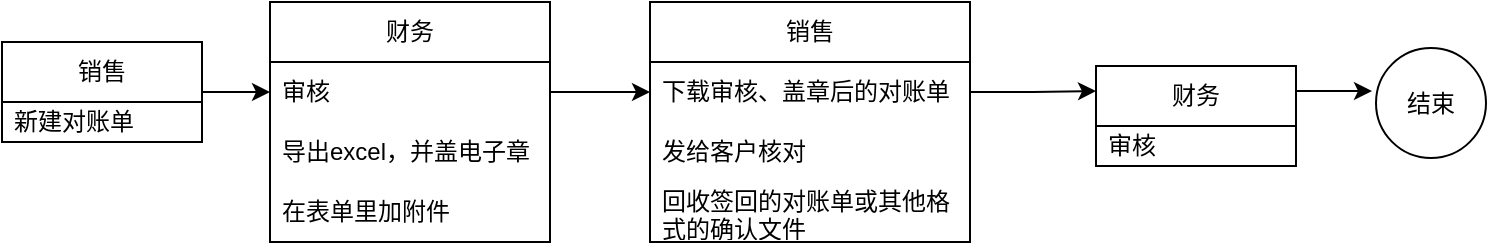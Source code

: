 <mxfile version="25.0.3">
  <diagram name="第 1 页" id="bfJ-Qx0q9RWD38WtX7Xr">
    <mxGraphModel dx="1434" dy="823" grid="0" gridSize="10" guides="1" tooltips="1" connect="1" arrows="1" fold="1" page="1" pageScale="1" pageWidth="827" pageHeight="1169" math="0" shadow="0">
      <root>
        <mxCell id="0" />
        <mxCell id="1" parent="0" />
        <mxCell id="VrIiRDS8NrczlBngbxXs-7" value="财务" style="swimlane;fontStyle=0;childLayout=stackLayout;horizontal=1;startSize=30;horizontalStack=0;resizeParent=1;resizeParentMax=0;resizeLast=0;collapsible=1;marginBottom=0;whiteSpace=wrap;html=1;" vertex="1" parent="1">
          <mxGeometry x="180" y="120" width="140" height="120" as="geometry" />
        </mxCell>
        <mxCell id="VrIiRDS8NrczlBngbxXs-8" value="审核" style="text;strokeColor=none;fillColor=none;align=left;verticalAlign=middle;spacingLeft=4;spacingRight=4;overflow=hidden;points=[[0,0.5],[1,0.5]];portConstraint=eastwest;rotatable=0;whiteSpace=wrap;html=1;" vertex="1" parent="VrIiRDS8NrczlBngbxXs-7">
          <mxGeometry y="30" width="140" height="30" as="geometry" />
        </mxCell>
        <mxCell id="VrIiRDS8NrczlBngbxXs-9" value="导出excel，并盖电子章" style="text;strokeColor=none;fillColor=none;align=left;verticalAlign=middle;spacingLeft=4;spacingRight=4;overflow=hidden;points=[[0,0.5],[1,0.5]];portConstraint=eastwest;rotatable=0;whiteSpace=wrap;html=1;" vertex="1" parent="VrIiRDS8NrczlBngbxXs-7">
          <mxGeometry y="60" width="140" height="30" as="geometry" />
        </mxCell>
        <mxCell id="VrIiRDS8NrczlBngbxXs-10" value="在表单里加附件" style="text;strokeColor=none;fillColor=none;align=left;verticalAlign=middle;spacingLeft=4;spacingRight=4;overflow=hidden;points=[[0,0.5],[1,0.5]];portConstraint=eastwest;rotatable=0;whiteSpace=wrap;html=1;" vertex="1" parent="VrIiRDS8NrczlBngbxXs-7">
          <mxGeometry y="90" width="140" height="30" as="geometry" />
        </mxCell>
        <mxCell id="VrIiRDS8NrczlBngbxXs-12" value="财务" style="swimlane;fontStyle=0;childLayout=stackLayout;horizontal=1;startSize=30;horizontalStack=0;resizeParent=1;resizeParentMax=0;resizeLast=0;collapsible=1;marginBottom=0;whiteSpace=wrap;html=1;" vertex="1" parent="1">
          <mxGeometry x="593" y="152" width="100" height="50" as="geometry" />
        </mxCell>
        <mxCell id="VrIiRDS8NrczlBngbxXs-13" value="审核" style="text;strokeColor=none;fillColor=none;align=left;verticalAlign=middle;spacingLeft=4;spacingRight=4;overflow=hidden;points=[[0,0.5],[1,0.5]];portConstraint=eastwest;rotatable=0;whiteSpace=wrap;html=1;" vertex="1" parent="VrIiRDS8NrczlBngbxXs-12">
          <mxGeometry y="30" width="100" height="20" as="geometry" />
        </mxCell>
        <mxCell id="VrIiRDS8NrczlBngbxXs-14" value="销售" style="swimlane;fontStyle=0;childLayout=stackLayout;horizontal=1;startSize=30;horizontalStack=0;resizeParent=1;resizeParentMax=0;resizeLast=0;collapsible=1;marginBottom=0;whiteSpace=wrap;html=1;" vertex="1" parent="1">
          <mxGeometry x="370" y="120" width="160" height="120" as="geometry" />
        </mxCell>
        <mxCell id="VrIiRDS8NrczlBngbxXs-15" value="下载审核、盖章后的对账单" style="text;strokeColor=none;fillColor=none;align=left;verticalAlign=middle;spacingLeft=4;spacingRight=4;overflow=hidden;points=[[0,0.5],[1,0.5]];portConstraint=eastwest;rotatable=0;whiteSpace=wrap;html=1;" vertex="1" parent="VrIiRDS8NrczlBngbxXs-14">
          <mxGeometry y="30" width="160" height="30" as="geometry" />
        </mxCell>
        <mxCell id="VrIiRDS8NrczlBngbxXs-16" value="发给客户核对" style="text;strokeColor=none;fillColor=none;align=left;verticalAlign=middle;spacingLeft=4;spacingRight=4;overflow=hidden;points=[[0,0.5],[1,0.5]];portConstraint=eastwest;rotatable=0;whiteSpace=wrap;html=1;" vertex="1" parent="VrIiRDS8NrczlBngbxXs-14">
          <mxGeometry y="60" width="160" height="30" as="geometry" />
        </mxCell>
        <mxCell id="VrIiRDS8NrczlBngbxXs-17" value="回收签回的对账单或其他格式的确认文件" style="text;strokeColor=none;fillColor=none;align=left;verticalAlign=middle;spacingLeft=4;spacingRight=4;overflow=hidden;points=[[0,0.5],[1,0.5]];portConstraint=eastwest;rotatable=0;whiteSpace=wrap;html=1;" vertex="1" parent="VrIiRDS8NrczlBngbxXs-14">
          <mxGeometry y="90" width="160" height="30" as="geometry" />
        </mxCell>
        <mxCell id="VrIiRDS8NrczlBngbxXs-32" style="edgeStyle=orthogonalEdgeStyle;rounded=0;orthogonalLoop=1;jettySize=auto;html=1;exitX=1;exitY=0.5;exitDx=0;exitDy=0;entryX=0;entryY=0.5;entryDx=0;entryDy=0;" edge="1" parent="1" source="VrIiRDS8NrczlBngbxXs-22" target="VrIiRDS8NrczlBngbxXs-8">
          <mxGeometry relative="1" as="geometry" />
        </mxCell>
        <mxCell id="VrIiRDS8NrczlBngbxXs-22" value="销售" style="swimlane;fontStyle=0;childLayout=stackLayout;horizontal=1;startSize=30;horizontalStack=0;resizeParent=1;resizeParentMax=0;resizeLast=0;collapsible=1;marginBottom=0;whiteSpace=wrap;html=1;" vertex="1" parent="1">
          <mxGeometry x="46" y="140" width="100" height="50" as="geometry" />
        </mxCell>
        <mxCell id="VrIiRDS8NrczlBngbxXs-23" value="新建对账单" style="text;strokeColor=none;fillColor=none;align=left;verticalAlign=middle;spacingLeft=4;spacingRight=4;overflow=hidden;points=[[0,0.5],[1,0.5]];portConstraint=eastwest;rotatable=0;whiteSpace=wrap;html=1;" vertex="1" parent="VrIiRDS8NrczlBngbxXs-22">
          <mxGeometry y="30" width="100" height="20" as="geometry" />
        </mxCell>
        <mxCell id="VrIiRDS8NrczlBngbxXs-24" value="结束" style="ellipse;whiteSpace=wrap;html=1;aspect=fixed;" vertex="1" parent="1">
          <mxGeometry x="733" y="143" width="55" height="55" as="geometry" />
        </mxCell>
        <mxCell id="VrIiRDS8NrczlBngbxXs-29" style="edgeStyle=orthogonalEdgeStyle;rounded=0;orthogonalLoop=1;jettySize=auto;html=1;exitX=1;exitY=0.5;exitDx=0;exitDy=0;entryX=0;entryY=0.5;entryDx=0;entryDy=0;" edge="1" parent="1" source="VrIiRDS8NrczlBngbxXs-8" target="VrIiRDS8NrczlBngbxXs-15">
          <mxGeometry relative="1" as="geometry" />
        </mxCell>
        <mxCell id="VrIiRDS8NrczlBngbxXs-30" style="edgeStyle=orthogonalEdgeStyle;rounded=0;orthogonalLoop=1;jettySize=auto;html=1;exitX=1;exitY=0.5;exitDx=0;exitDy=0;entryX=0;entryY=0.25;entryDx=0;entryDy=0;" edge="1" parent="1" source="VrIiRDS8NrczlBngbxXs-15" target="VrIiRDS8NrczlBngbxXs-12">
          <mxGeometry relative="1" as="geometry" />
        </mxCell>
        <mxCell id="VrIiRDS8NrczlBngbxXs-31" style="edgeStyle=orthogonalEdgeStyle;rounded=0;orthogonalLoop=1;jettySize=auto;html=1;exitX=1;exitY=0.25;exitDx=0;exitDy=0;entryX=-0.036;entryY=0.4;entryDx=0;entryDy=0;entryPerimeter=0;" edge="1" parent="1" source="VrIiRDS8NrczlBngbxXs-12" target="VrIiRDS8NrczlBngbxXs-24">
          <mxGeometry relative="1" as="geometry" />
        </mxCell>
      </root>
    </mxGraphModel>
  </diagram>
</mxfile>
